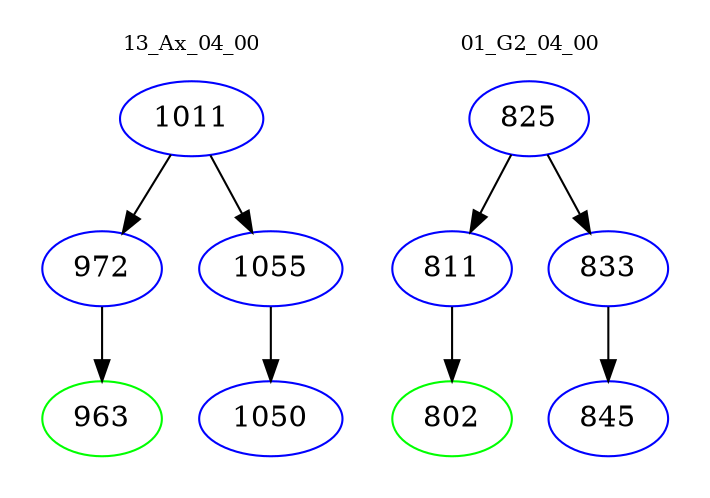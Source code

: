 digraph{
subgraph cluster_0 {
color = white
label = "13_Ax_04_00";
fontsize=10;
T0_1011 [label="1011", color="blue"]
T0_1011 -> T0_972 [color="black"]
T0_972 [label="972", color="blue"]
T0_972 -> T0_963 [color="black"]
T0_963 [label="963", color="green"]
T0_1011 -> T0_1055 [color="black"]
T0_1055 [label="1055", color="blue"]
T0_1055 -> T0_1050 [color="black"]
T0_1050 [label="1050", color="blue"]
}
subgraph cluster_1 {
color = white
label = "01_G2_04_00";
fontsize=10;
T1_825 [label="825", color="blue"]
T1_825 -> T1_811 [color="black"]
T1_811 [label="811", color="blue"]
T1_811 -> T1_802 [color="black"]
T1_802 [label="802", color="green"]
T1_825 -> T1_833 [color="black"]
T1_833 [label="833", color="blue"]
T1_833 -> T1_845 [color="black"]
T1_845 [label="845", color="blue"]
}
}
